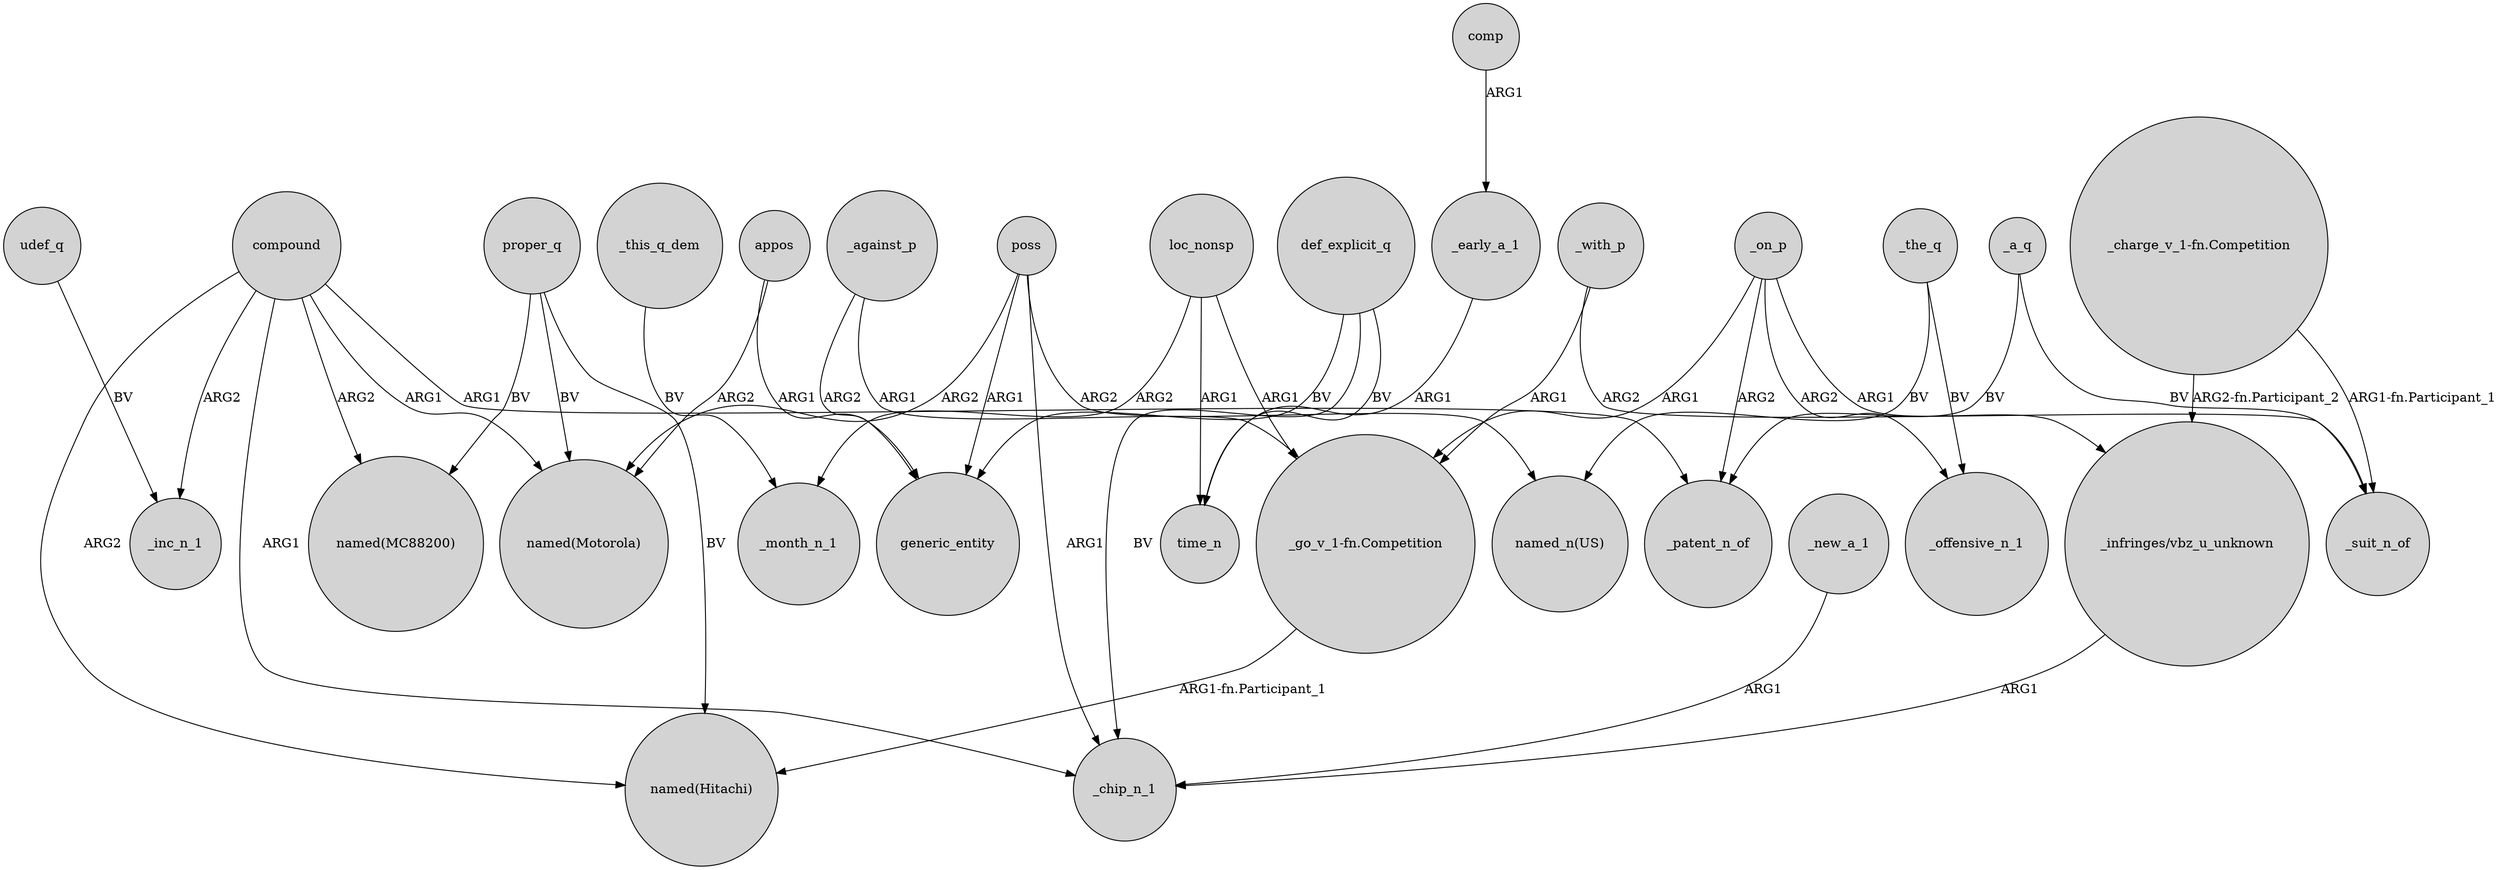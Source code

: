 digraph {
	node [shape=circle style=filled]
	_early_a_1 -> time_n [label=ARG1]
	proper_q -> "named(Motorola)" [label=BV]
	compound -> _patent_n_of [label=ARG1]
	loc_nonsp -> "_go_v_1-fn.Competition" [label=ARG1]
	"_charge_v_1-fn.Competition" -> "_infringes/vbz_u_unknown" [label="ARG2-fn.Participant_2"]
	appos -> "named(Motorola)" [label=ARG2]
	poss -> "named(Motorola)" [label=ARG2]
	compound -> "named(Hitachi)" [label=ARG2]
	def_explicit_q -> generic_entity [label=BV]
	compound -> "named(MC88200)" [label=ARG2]
	_the_q -> "named_n(US)" [label=BV]
	_on_p -> _offensive_n_1 [label=ARG2]
	_against_p -> "_go_v_1-fn.Competition" [label=ARG1]
	def_explicit_q -> _chip_n_1 [label=BV]
	_on_p -> _patent_n_of [label=ARG2]
	comp -> _early_a_1 [label=ARG1]
	proper_q -> "named(MC88200)" [label=BV]
	_on_p -> "_go_v_1-fn.Competition" [label=ARG1]
	_the_q -> _offensive_n_1 [label=BV]
	poss -> "named_n(US)" [label=ARG2]
	poss -> generic_entity [label=ARG1]
	_with_p -> "_go_v_1-fn.Competition" [label=ARG1]
	loc_nonsp -> _month_n_1 [label=ARG2]
	_against_p -> generic_entity [label=ARG2]
	udef_q -> _inc_n_1 [label=BV]
	_with_p -> _suit_n_of [label=ARG2]
	compound -> _inc_n_1 [label=ARG2]
	"_go_v_1-fn.Competition" -> "named(Hitachi)" [label="ARG1-fn.Participant_1"]
	_new_a_1 -> _chip_n_1 [label=ARG1]
	loc_nonsp -> time_n [label=ARG1]
	_this_q_dem -> _month_n_1 [label=BV]
	poss -> _chip_n_1 [label=ARG1]
	compound -> _chip_n_1 [label=ARG1]
	proper_q -> "named(Hitachi)" [label=BV]
	_on_p -> "_infringes/vbz_u_unknown" [label=ARG1]
	def_explicit_q -> time_n [label=BV]
	"_infringes/vbz_u_unknown" -> _chip_n_1 [label=ARG1]
	_a_q -> _suit_n_of [label=BV]
	appos -> generic_entity [label=ARG1]
	"_charge_v_1-fn.Competition" -> _suit_n_of [label="ARG1-fn.Participant_1"]
	_a_q -> _patent_n_of [label=BV]
	compound -> "named(Motorola)" [label=ARG1]
}
